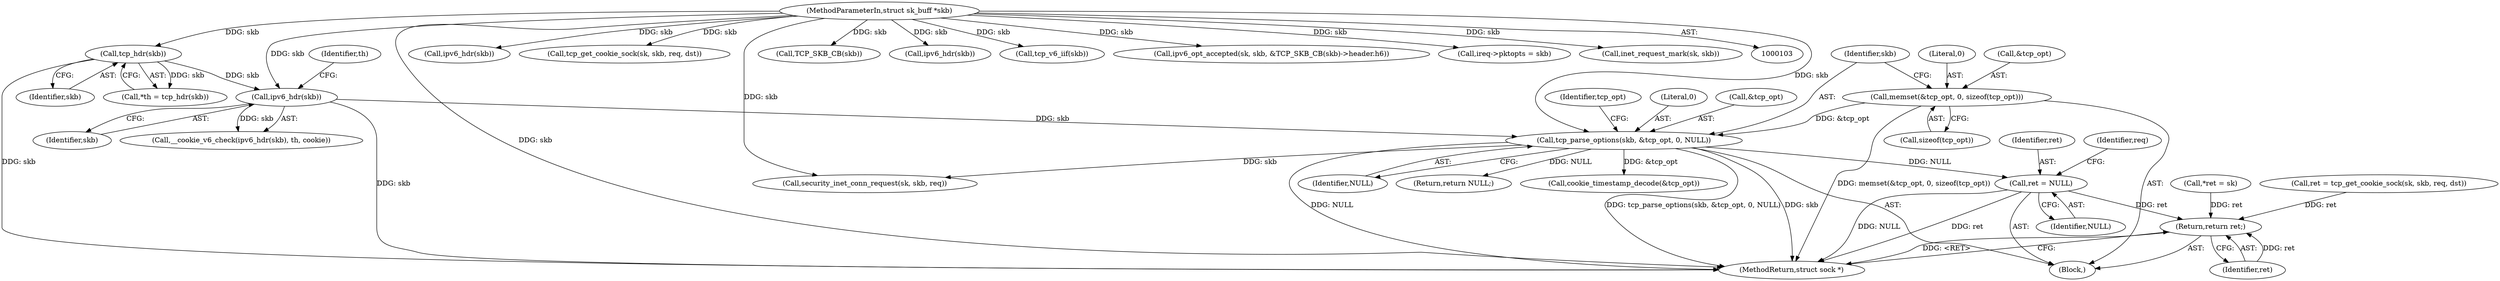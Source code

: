 digraph "0_linux_45f6fad84cc305103b28d73482b344d7f5b76f39_14@pointer" {
"1000198" [label="(Call,ret = NULL)"];
"1000186" [label="(Call,tcp_parse_options(skb, &tcp_opt, 0, NULL))"];
"1000162" [label="(Call,ipv6_hdr(skb))"];
"1000123" [label="(Call,tcp_hdr(skb))"];
"1000105" [label="(MethodParameterIn,struct sk_buff *skb)"];
"1000180" [label="(Call,memset(&tcp_opt, 0, sizeof(tcp_opt)))"];
"1000553" [label="(Return,return ret;)"];
"1000226" [label="(Call,security_inet_conn_request(sk, skb, req))"];
"1000184" [label="(Call,sizeof(tcp_opt))"];
"1000558" [label="(Return,return NULL;)"];
"1000106" [label="(Block,)"];
"1000199" [label="(Identifier,ret)"];
"1000163" [label="(Identifier,skb)"];
"1000264" [label="(Call,ipv6_hdr(skb))"];
"1000547" [label="(Call,tcp_get_cookie_sock(sk, skb, req, dst))"];
"1000545" [label="(Call,ret = tcp_get_cookie_sock(sk, skb, req, dst))"];
"1000554" [label="(Identifier,ret)"];
"1000180" [label="(Call,memset(&tcp_opt, 0, sizeof(tcp_opt)))"];
"1000194" [label="(Call,cookie_timestamp_decode(&tcp_opt))"];
"1000196" [label="(Identifier,tcp_opt)"];
"1000560" [label="(MethodReturn,struct sock *)"];
"1000275" [label="(Call,TCP_SKB_CB(skb))"];
"1000256" [label="(Call,ipv6_hdr(skb))"];
"1000124" [label="(Identifier,skb)"];
"1000135" [label="(Call,*ret = sk)"];
"1000191" [label="(Identifier,NULL)"];
"1000123" [label="(Call,tcp_hdr(skb))"];
"1000190" [label="(Literal,0)"];
"1000186" [label="(Call,tcp_parse_options(skb, &tcp_opt, 0, NULL))"];
"1000553" [label="(Return,return ret;)"];
"1000187" [label="(Identifier,skb)"];
"1000345" [label="(Call,tcp_v6_iif(skb))"];
"1000200" [label="(Identifier,NULL)"];
"1000269" [label="(Call,ipv6_opt_accepted(sk, skb, &TCP_SKB_CB(skb)->header.h6))"];
"1000198" [label="(Call,ret = NULL)"];
"1000161" [label="(Call,__cookie_v6_check(ipv6_hdr(skb), th, cookie))"];
"1000183" [label="(Literal,0)"];
"1000181" [label="(Call,&tcp_opt)"];
"1000316" [label="(Call,ireq->pktopts = skb)"];
"1000351" [label="(Call,inet_request_mark(sk, skb))"];
"1000202" [label="(Identifier,req)"];
"1000164" [label="(Identifier,th)"];
"1000162" [label="(Call,ipv6_hdr(skb))"];
"1000105" [label="(MethodParameterIn,struct sk_buff *skb)"];
"1000121" [label="(Call,*th = tcp_hdr(skb))"];
"1000188" [label="(Call,&tcp_opt)"];
"1000198" -> "1000106"  [label="AST: "];
"1000198" -> "1000200"  [label="CFG: "];
"1000199" -> "1000198"  [label="AST: "];
"1000200" -> "1000198"  [label="AST: "];
"1000202" -> "1000198"  [label="CFG: "];
"1000198" -> "1000560"  [label="DDG: NULL"];
"1000198" -> "1000560"  [label="DDG: ret"];
"1000186" -> "1000198"  [label="DDG: NULL"];
"1000198" -> "1000553"  [label="DDG: ret"];
"1000186" -> "1000106"  [label="AST: "];
"1000186" -> "1000191"  [label="CFG: "];
"1000187" -> "1000186"  [label="AST: "];
"1000188" -> "1000186"  [label="AST: "];
"1000190" -> "1000186"  [label="AST: "];
"1000191" -> "1000186"  [label="AST: "];
"1000196" -> "1000186"  [label="CFG: "];
"1000186" -> "1000560"  [label="DDG: tcp_parse_options(skb, &tcp_opt, 0, NULL)"];
"1000186" -> "1000560"  [label="DDG: skb"];
"1000186" -> "1000560"  [label="DDG: NULL"];
"1000162" -> "1000186"  [label="DDG: skb"];
"1000105" -> "1000186"  [label="DDG: skb"];
"1000180" -> "1000186"  [label="DDG: &tcp_opt"];
"1000186" -> "1000194"  [label="DDG: &tcp_opt"];
"1000186" -> "1000226"  [label="DDG: skb"];
"1000186" -> "1000558"  [label="DDG: NULL"];
"1000162" -> "1000161"  [label="AST: "];
"1000162" -> "1000163"  [label="CFG: "];
"1000163" -> "1000162"  [label="AST: "];
"1000164" -> "1000162"  [label="CFG: "];
"1000162" -> "1000560"  [label="DDG: skb"];
"1000162" -> "1000161"  [label="DDG: skb"];
"1000123" -> "1000162"  [label="DDG: skb"];
"1000105" -> "1000162"  [label="DDG: skb"];
"1000123" -> "1000121"  [label="AST: "];
"1000123" -> "1000124"  [label="CFG: "];
"1000124" -> "1000123"  [label="AST: "];
"1000121" -> "1000123"  [label="CFG: "];
"1000123" -> "1000560"  [label="DDG: skb"];
"1000123" -> "1000121"  [label="DDG: skb"];
"1000105" -> "1000123"  [label="DDG: skb"];
"1000105" -> "1000103"  [label="AST: "];
"1000105" -> "1000560"  [label="DDG: skb"];
"1000105" -> "1000226"  [label="DDG: skb"];
"1000105" -> "1000256"  [label="DDG: skb"];
"1000105" -> "1000264"  [label="DDG: skb"];
"1000105" -> "1000269"  [label="DDG: skb"];
"1000105" -> "1000275"  [label="DDG: skb"];
"1000105" -> "1000316"  [label="DDG: skb"];
"1000105" -> "1000345"  [label="DDG: skb"];
"1000105" -> "1000351"  [label="DDG: skb"];
"1000105" -> "1000547"  [label="DDG: skb"];
"1000180" -> "1000106"  [label="AST: "];
"1000180" -> "1000184"  [label="CFG: "];
"1000181" -> "1000180"  [label="AST: "];
"1000183" -> "1000180"  [label="AST: "];
"1000184" -> "1000180"  [label="AST: "];
"1000187" -> "1000180"  [label="CFG: "];
"1000180" -> "1000560"  [label="DDG: memset(&tcp_opt, 0, sizeof(tcp_opt))"];
"1000553" -> "1000106"  [label="AST: "];
"1000553" -> "1000554"  [label="CFG: "];
"1000554" -> "1000553"  [label="AST: "];
"1000560" -> "1000553"  [label="CFG: "];
"1000553" -> "1000560"  [label="DDG: <RET>"];
"1000554" -> "1000553"  [label="DDG: ret"];
"1000545" -> "1000553"  [label="DDG: ret"];
"1000135" -> "1000553"  [label="DDG: ret"];
}
